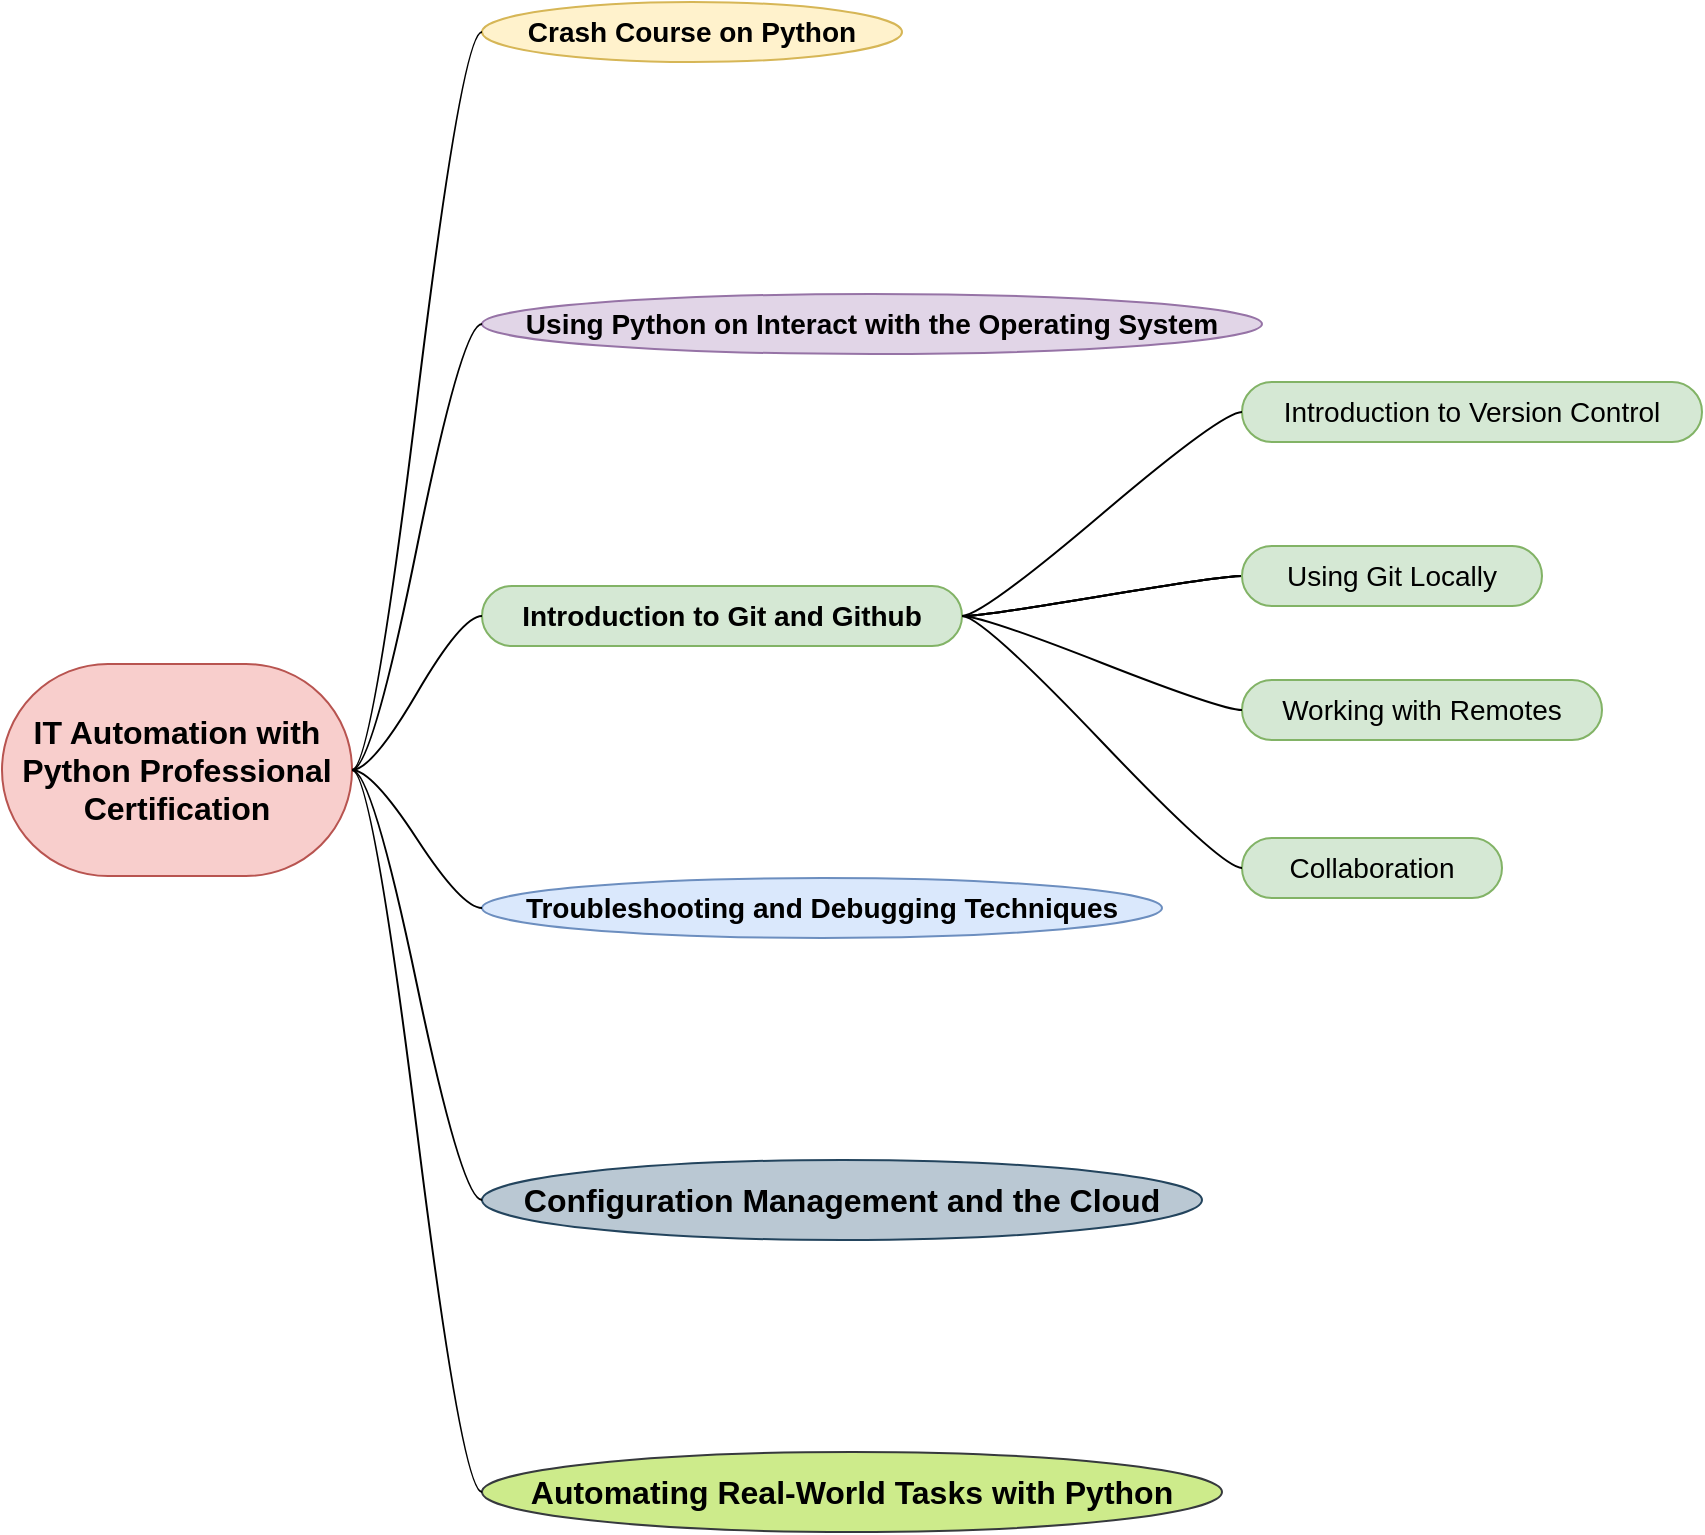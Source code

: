 <mxfile version="24.0.7" type="github">
  <diagram id="ofYes78XySD6svBbnEtc" name="mindmap">
    <mxGraphModel dx="1272" dy="863" grid="1" gridSize="10" guides="1" tooltips="1" connect="1" arrows="1" fold="1" page="1" pageScale="1" pageWidth="1169" pageHeight="827" math="0" shadow="0">
      <root>
        <mxCell id="0" />
        <mxCell id="1" parent="0" />
        <mxCell id="7A9Nsc4ex4pMhRbyFMyU-11" value="&lt;span style=&quot;font-size: 16px; font-weight: 700;&quot;&gt;IT Automation with Python Professional Certification&lt;/span&gt;" style="whiteSpace=wrap;html=1;align=center;newEdgeStyle={&quot;edgeStyle&quot;:&quot;entityRelationEdgeStyle&quot;,&quot;startArrow&quot;:&quot;none&quot;,&quot;endArrow&quot;:&quot;none&quot;,&quot;segment&quot;:10,&quot;curved&quot;:1,&quot;sourcePerimeterSpacing&quot;:0,&quot;targetPerimeterSpacing&quot;:0};treeFolding=1;treeMoving=1;fillColor=#f8cecc;strokeColor=#b85450;rounded=1;arcSize=50;strokeWidth=1;autosize=1;spacing=4;flipV=1;flipH=1;" vertex="1" parent="1">
          <mxGeometry x="40" y="371" width="175" height="106" as="geometry" />
        </mxCell>
        <mxCell id="sSG0IadVRn5RAbSZcoSn-16" value="" style="edgeStyle=entityRelationEdgeStyle;startArrow=none;endArrow=none;segment=10;curved=1;sourcePerimeterSpacing=0;targetPerimeterSpacing=0;rounded=0;" edge="1" target="sSG0IadVRn5RAbSZcoSn-15" parent="1">
          <mxGeometry x="790" y="324" width="80" height="20" as="geometry">
            <mxPoint x="870" y="437.0" as="sourcePoint" />
          </mxGeometry>
        </mxCell>
        <mxCell id="sSG0IadVRn5RAbSZcoSn-18" value="" style="edgeStyle=entityRelationEdgeStyle;startArrow=none;endArrow=none;segment=10;curved=1;sourcePerimeterSpacing=0;targetPerimeterSpacing=0;rounded=0;" edge="1" target="sSG0IadVRn5RAbSZcoSn-17" parent="1">
          <mxGeometry x="790" y="530" width="80" height="20" as="geometry">
            <mxPoint x="870" y="437.0" as="sourcePoint" />
          </mxGeometry>
        </mxCell>
        <mxCell id="sSG0IadVRn5RAbSZcoSn-25" value="&lt;span style=&quot;font-size: 14px; font-weight: 700;&quot;&gt;Using Python on Interact with the Operating System&lt;/span&gt;" style="whiteSpace=wrap;html=1;rounded=1;arcSize=50;align=center;verticalAlign=middle;strokeWidth=1;autosize=1;spacing=4;treeFolding=1;treeMoving=1;newEdgeStyle={&quot;edgeStyle&quot;:&quot;entityRelationEdgeStyle&quot;,&quot;startArrow&quot;:&quot;none&quot;,&quot;endArrow&quot;:&quot;none&quot;,&quot;segment&quot;:10,&quot;curved&quot;:1,&quot;sourcePerimeterSpacing&quot;:0,&quot;targetPerimeterSpacing&quot;:0};fillColor=#e1d5e7;strokeColor=#9673a6;shape=ellipse;perimeter=ellipsePerimeter;" vertex="1" parent="1">
          <mxGeometry x="280" y="186" width="390" height="30" as="geometry" />
        </mxCell>
        <mxCell id="sSG0IadVRn5RAbSZcoSn-26" value="" style="edgeStyle=entityRelationEdgeStyle;startArrow=none;endArrow=none;segment=10;curved=1;sourcePerimeterSpacing=0;targetPerimeterSpacing=0;rounded=0;" edge="1" target="sSG0IadVRn5RAbSZcoSn-25" parent="1" source="7A9Nsc4ex4pMhRbyFMyU-11">
          <mxGeometry x="583" y="278" width="80" height="26" as="geometry" />
        </mxCell>
        <mxCell id="bFNeGJaWFLLYt5w_oQmf-9" value="" style="edgeStyle=entityRelationEdgeStyle;rounded=0;orthogonalLoop=1;jettySize=auto;html=1;startArrow=none;endArrow=none;segment=10;curved=1;sourcePerimeterSpacing=0;targetPerimeterSpacing=0;" edge="1" parent="1" source="sSG0IadVRn5RAbSZcoSn-27" target="bFNeGJaWFLLYt5w_oQmf-8">
          <mxGeometry relative="1" as="geometry" />
        </mxCell>
        <mxCell id="bFNeGJaWFLLYt5w_oQmf-10" value="" style="edgeStyle=entityRelationEdgeStyle;rounded=0;orthogonalLoop=1;jettySize=auto;html=1;startArrow=none;endArrow=none;segment=10;curved=1;sourcePerimeterSpacing=0;targetPerimeterSpacing=0;" edge="1" parent="1" source="sSG0IadVRn5RAbSZcoSn-27" target="bFNeGJaWFLLYt5w_oQmf-8">
          <mxGeometry relative="1" as="geometry" />
        </mxCell>
        <mxCell id="bFNeGJaWFLLYt5w_oQmf-11" value="" style="edgeStyle=entityRelationEdgeStyle;rounded=0;orthogonalLoop=1;jettySize=auto;html=1;startArrow=none;endArrow=none;segment=10;curved=1;sourcePerimeterSpacing=0;targetPerimeterSpacing=0;" edge="1" parent="1" source="sSG0IadVRn5RAbSZcoSn-27" target="bFNeGJaWFLLYt5w_oQmf-8">
          <mxGeometry relative="1" as="geometry" />
        </mxCell>
        <mxCell id="sSG0IadVRn5RAbSZcoSn-27" value="&lt;span style=&quot;font-size: 14px; font-weight: 700;&quot;&gt;Introduction to Git and Github&lt;/span&gt;" style="whiteSpace=wrap;html=1;rounded=1;arcSize=50;align=center;verticalAlign=middle;strokeWidth=1;autosize=1;spacing=4;treeFolding=1;treeMoving=1;newEdgeStyle={&quot;edgeStyle&quot;:&quot;entityRelationEdgeStyle&quot;,&quot;startArrow&quot;:&quot;none&quot;,&quot;endArrow&quot;:&quot;none&quot;,&quot;segment&quot;:10,&quot;curved&quot;:1,&quot;sourcePerimeterSpacing&quot;:0,&quot;targetPerimeterSpacing&quot;:0};fillColor=#d5e8d4;strokeColor=#82b366;" vertex="1" parent="1">
          <mxGeometry x="280" y="332" width="240" height="30" as="geometry" />
        </mxCell>
        <mxCell id="sSG0IadVRn5RAbSZcoSn-28" value="" style="edgeStyle=entityRelationEdgeStyle;startArrow=none;endArrow=none;segment=10;curved=1;sourcePerimeterSpacing=0;targetPerimeterSpacing=0;rounded=0;" edge="1" target="sSG0IadVRn5RAbSZcoSn-27" parent="1" source="7A9Nsc4ex4pMhRbyFMyU-11">
          <mxGeometry x="790" y="424" width="80" height="26" as="geometry" />
        </mxCell>
        <mxCell id="sSG0IadVRn5RAbSZcoSn-45" value="&lt;span style=&quot;font-size: 14px; font-weight: 700;&quot;&gt;Troubleshooting and Debugging Techniques&lt;/span&gt;" style="whiteSpace=wrap;html=1;rounded=1;arcSize=50;align=center;verticalAlign=middle;strokeWidth=1;autosize=1;spacing=4;treeFolding=1;treeMoving=1;newEdgeStyle={&quot;edgeStyle&quot;:&quot;entityRelationEdgeStyle&quot;,&quot;startArrow&quot;:&quot;none&quot;,&quot;endArrow&quot;:&quot;none&quot;,&quot;segment&quot;:10,&quot;curved&quot;:1,&quot;sourcePerimeterSpacing&quot;:0,&quot;targetPerimeterSpacing&quot;:0};fillColor=#dae8fc;strokeColor=#6c8ebf;shape=ellipse;perimeter=ellipsePerimeter;" vertex="1" parent="1">
          <mxGeometry x="280" y="478" width="340" height="30" as="geometry" />
        </mxCell>
        <mxCell id="sSG0IadVRn5RAbSZcoSn-46" value="" style="edgeStyle=entityRelationEdgeStyle;startArrow=none;endArrow=none;segment=10;curved=1;sourcePerimeterSpacing=0;targetPerimeterSpacing=0;rounded=0;" edge="1" target="sSG0IadVRn5RAbSZcoSn-45" parent="1" source="7A9Nsc4ex4pMhRbyFMyU-11">
          <mxGeometry x="295" y="411" width="80" height="26" as="geometry" />
        </mxCell>
        <mxCell id="sSG0IadVRn5RAbSZcoSn-47" value="&lt;span style=&quot;font-size: 16px; font-weight: 700;&quot;&gt;Configuration Management and the Cloud&lt;/span&gt;" style="whiteSpace=wrap;html=1;rounded=1;arcSize=50;align=center;verticalAlign=middle;strokeWidth=1;autosize=1;spacing=4;treeFolding=1;treeMoving=1;newEdgeStyle={&quot;edgeStyle&quot;:&quot;entityRelationEdgeStyle&quot;,&quot;startArrow&quot;:&quot;none&quot;,&quot;endArrow&quot;:&quot;none&quot;,&quot;segment&quot;:10,&quot;curved&quot;:1,&quot;sourcePerimeterSpacing&quot;:0,&quot;targetPerimeterSpacing&quot;:0};fillColor=#bac8d3;strokeColor=#23445d;shape=ellipse;perimeter=ellipsePerimeter;" vertex="1" parent="1">
          <mxGeometry x="280" y="619" width="360" height="40" as="geometry" />
        </mxCell>
        <mxCell id="sSG0IadVRn5RAbSZcoSn-48" value="" style="edgeStyle=entityRelationEdgeStyle;startArrow=none;endArrow=none;segment=10;curved=1;sourcePerimeterSpacing=0;targetPerimeterSpacing=0;rounded=0;" edge="1" target="sSG0IadVRn5RAbSZcoSn-47" parent="1" source="7A9Nsc4ex4pMhRbyFMyU-11">
          <mxGeometry x="295" y="411" width="80" height="26" as="geometry" />
        </mxCell>
        <mxCell id="sSG0IadVRn5RAbSZcoSn-49" value="&lt;span style=&quot;font-size: 14px; font-weight: 700;&quot;&gt;Crash Course on Python&lt;/span&gt;" style="whiteSpace=wrap;html=1;rounded=1;arcSize=50;align=center;verticalAlign=middle;strokeWidth=1;autosize=1;spacing=4;treeFolding=1;treeMoving=1;newEdgeStyle={&quot;edgeStyle&quot;:&quot;entityRelationEdgeStyle&quot;,&quot;startArrow&quot;:&quot;none&quot;,&quot;endArrow&quot;:&quot;none&quot;,&quot;segment&quot;:10,&quot;curved&quot;:1,&quot;sourcePerimeterSpacing&quot;:0,&quot;targetPerimeterSpacing&quot;:0};fillColor=#fff2cc;strokeColor=#d6b656;shape=ellipse;perimeter=ellipsePerimeter;" vertex="1" parent="1">
          <mxGeometry x="280" y="40" width="210" height="30" as="geometry" />
        </mxCell>
        <mxCell id="sSG0IadVRn5RAbSZcoSn-50" value="" style="edgeStyle=entityRelationEdgeStyle;startArrow=none;endArrow=none;segment=10;curved=1;sourcePerimeterSpacing=0;targetPerimeterSpacing=0;rounded=0;" edge="1" target="sSG0IadVRn5RAbSZcoSn-49" parent="1" source="7A9Nsc4ex4pMhRbyFMyU-11">
          <mxGeometry x="88" y="265" width="80" height="26" as="geometry" />
        </mxCell>
        <mxCell id="sSG0IadVRn5RAbSZcoSn-53" value="&lt;span style=&quot;font-size: 16px; font-weight: 700;&quot;&gt;Automating Real-World Tasks with Python&lt;/span&gt;" style="whiteSpace=wrap;html=1;rounded=1;arcSize=50;align=center;verticalAlign=middle;strokeWidth=1;autosize=1;spacing=4;treeFolding=1;treeMoving=1;newEdgeStyle={&quot;edgeStyle&quot;:&quot;entityRelationEdgeStyle&quot;,&quot;startArrow&quot;:&quot;none&quot;,&quot;endArrow&quot;:&quot;none&quot;,&quot;segment&quot;:10,&quot;curved&quot;:1,&quot;sourcePerimeterSpacing&quot;:0,&quot;targetPerimeterSpacing&quot;:0};fillColor=#cdeb8b;strokeColor=#36393d;shape=ellipse;perimeter=ellipsePerimeter;" vertex="1" parent="1">
          <mxGeometry x="280" y="765" width="370" height="40" as="geometry" />
        </mxCell>
        <mxCell id="sSG0IadVRn5RAbSZcoSn-54" value="" style="edgeStyle=entityRelationEdgeStyle;startArrow=none;endArrow=none;segment=10;curved=1;sourcePerimeterSpacing=0;targetPerimeterSpacing=0;rounded=0;" edge="1" target="sSG0IadVRn5RAbSZcoSn-53" parent="1" source="7A9Nsc4ex4pMhRbyFMyU-11">
          <mxGeometry x="295" y="411" width="80" height="26" as="geometry" />
        </mxCell>
        <mxCell id="bFNeGJaWFLLYt5w_oQmf-1" value="&lt;span style=&quot;font-size: 14px;&quot;&gt;Introduction to Version Control&lt;/span&gt;" style="whiteSpace=wrap;html=1;rounded=1;arcSize=50;align=center;verticalAlign=middle;strokeWidth=1;autosize=1;spacing=4;treeFolding=1;treeMoving=1;newEdgeStyle={&quot;edgeStyle&quot;:&quot;entityRelationEdgeStyle&quot;,&quot;startArrow&quot;:&quot;none&quot;,&quot;endArrow&quot;:&quot;none&quot;,&quot;segment&quot;:10,&quot;curved&quot;:1,&quot;sourcePerimeterSpacing&quot;:0,&quot;targetPerimeterSpacing&quot;:0};fillColor=#d5e8d4;strokeColor=#82b366;" vertex="1" parent="1">
          <mxGeometry x="660" y="230" width="230" height="30" as="geometry" />
        </mxCell>
        <mxCell id="bFNeGJaWFLLYt5w_oQmf-2" value="" style="edgeStyle=entityRelationEdgeStyle;startArrow=none;endArrow=none;segment=10;curved=1;sourcePerimeterSpacing=0;targetPerimeterSpacing=0;rounded=0;" edge="1" target="bFNeGJaWFLLYt5w_oQmf-1" parent="1" source="sSG0IadVRn5RAbSZcoSn-27">
          <mxGeometry x="600" y="334" width="80" height="26" as="geometry" />
        </mxCell>
        <mxCell id="bFNeGJaWFLLYt5w_oQmf-8" value="&lt;span style=&quot;font-size: 14px;&quot;&gt;Using Git Locally&lt;/span&gt;" style="whiteSpace=wrap;html=1;rounded=1;arcSize=50;align=center;verticalAlign=middle;strokeWidth=1;autosize=1;spacing=4;treeFolding=1;treeMoving=1;newEdgeStyle={&quot;edgeStyle&quot;:&quot;entityRelationEdgeStyle&quot;,&quot;startArrow&quot;:&quot;none&quot;,&quot;endArrow&quot;:&quot;none&quot;,&quot;segment&quot;:10,&quot;curved&quot;:1,&quot;sourcePerimeterSpacing&quot;:0,&quot;targetPerimeterSpacing&quot;:0};fillColor=#d5e8d4;strokeColor=#82b366;" vertex="1" parent="1">
          <mxGeometry x="660" y="312" width="150" height="30" as="geometry" />
        </mxCell>
        <mxCell id="bFNeGJaWFLLYt5w_oQmf-13" value="&lt;span style=&quot;font-size: 14px;&quot;&gt;Working with Remotes&lt;/span&gt;" style="whiteSpace=wrap;html=1;rounded=1;arcSize=50;align=center;verticalAlign=middle;strokeWidth=1;autosize=1;spacing=4;treeFolding=1;treeMoving=1;newEdgeStyle={&quot;edgeStyle&quot;:&quot;entityRelationEdgeStyle&quot;,&quot;startArrow&quot;:&quot;none&quot;,&quot;endArrow&quot;:&quot;none&quot;,&quot;segment&quot;:10,&quot;curved&quot;:1,&quot;sourcePerimeterSpacing&quot;:0,&quot;targetPerimeterSpacing&quot;:0};fillColor=#d5e8d4;strokeColor=#82b366;" vertex="1" parent="1">
          <mxGeometry x="660" y="379" width="180" height="30" as="geometry" />
        </mxCell>
        <mxCell id="bFNeGJaWFLLYt5w_oQmf-14" value="" style="edgeStyle=entityRelationEdgeStyle;startArrow=none;endArrow=none;segment=10;curved=1;sourcePerimeterSpacing=0;targetPerimeterSpacing=0;rounded=0;" edge="1" target="bFNeGJaWFLLYt5w_oQmf-13" parent="1" source="sSG0IadVRn5RAbSZcoSn-27">
          <mxGeometry x="600" y="334" width="80" height="26" as="geometry" />
        </mxCell>
        <mxCell id="PBflZLoCEYWwPeGmd2yE-5" value="&lt;span style=&quot;font-size: 14px;&quot;&gt;Collaboration&lt;/span&gt;" style="whiteSpace=wrap;html=1;rounded=1;arcSize=50;align=center;verticalAlign=middle;strokeWidth=1;autosize=1;spacing=4;treeFolding=1;treeMoving=1;newEdgeStyle={&quot;edgeStyle&quot;:&quot;entityRelationEdgeStyle&quot;,&quot;startArrow&quot;:&quot;none&quot;,&quot;endArrow&quot;:&quot;none&quot;,&quot;segment&quot;:10,&quot;curved&quot;:1,&quot;sourcePerimeterSpacing&quot;:0,&quot;targetPerimeterSpacing&quot;:0};fillColor=#d5e8d4;strokeColor=#82b366;" vertex="1" parent="1">
          <mxGeometry x="660" y="458" width="130" height="30" as="geometry" />
        </mxCell>
        <mxCell id="PBflZLoCEYWwPeGmd2yE-6" value="" style="edgeStyle=entityRelationEdgeStyle;startArrow=none;endArrow=none;segment=10;curved=1;sourcePerimeterSpacing=0;targetPerimeterSpacing=0;rounded=0;" edge="1" target="PBflZLoCEYWwPeGmd2yE-5" parent="1" source="sSG0IadVRn5RAbSZcoSn-27">
          <mxGeometry x="600" y="334" width="80" height="26" as="geometry" />
        </mxCell>
      </root>
    </mxGraphModel>
  </diagram>
</mxfile>
